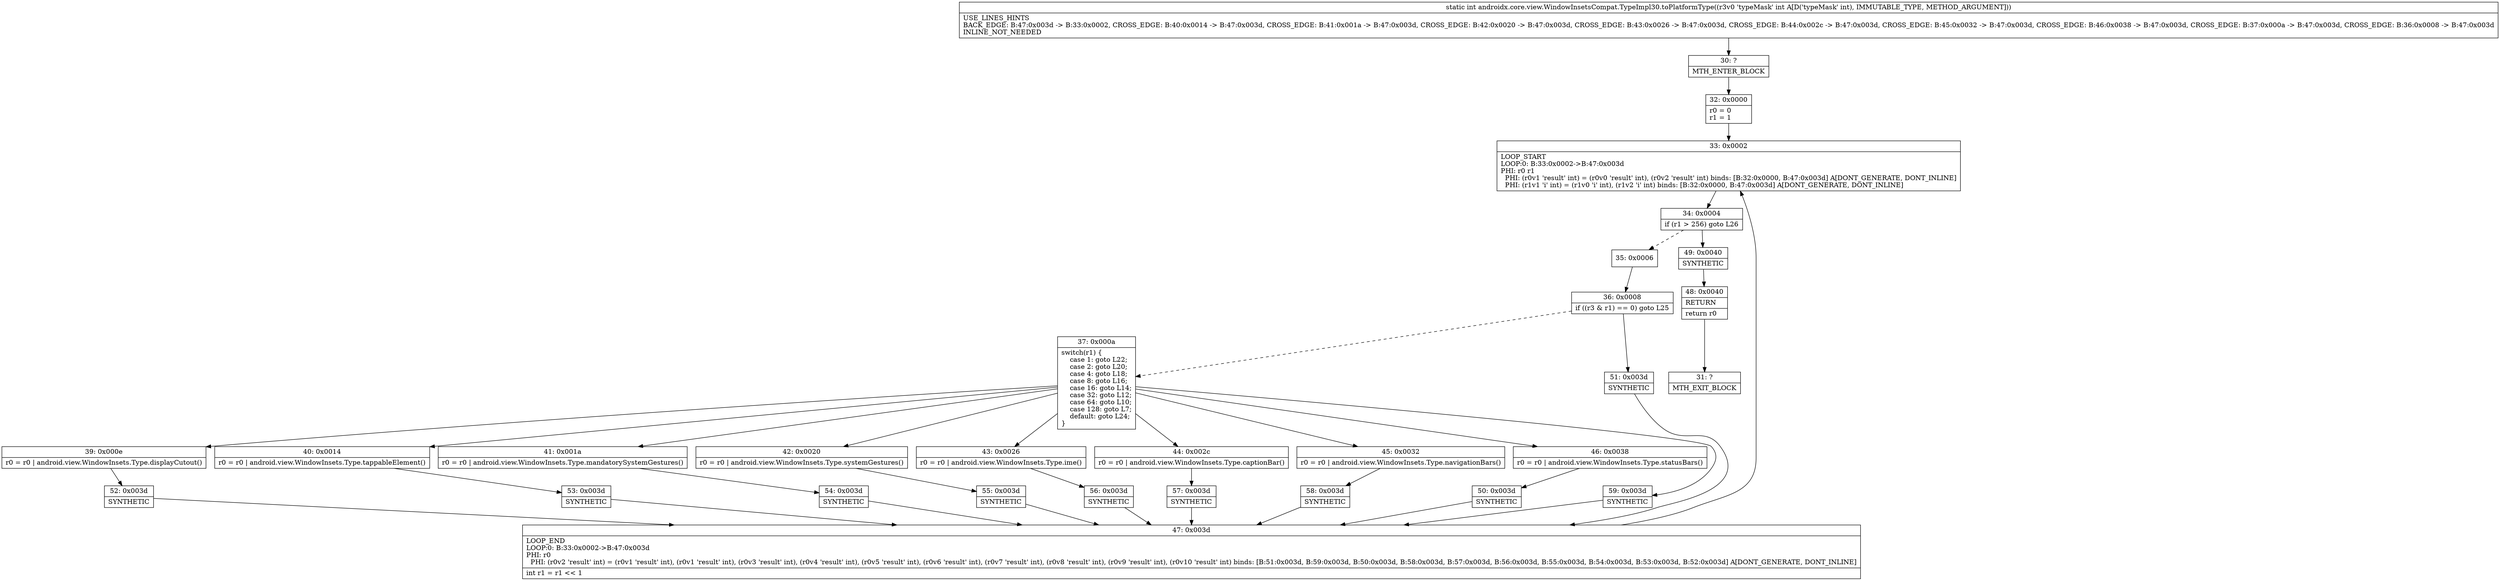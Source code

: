 digraph "CFG forandroidx.core.view.WindowInsetsCompat.TypeImpl30.toPlatformType(I)I" {
Node_30 [shape=record,label="{30\:\ ?|MTH_ENTER_BLOCK\l}"];
Node_32 [shape=record,label="{32\:\ 0x0000|r0 = 0\lr1 = 1\l}"];
Node_33 [shape=record,label="{33\:\ 0x0002|LOOP_START\lLOOP:0: B:33:0x0002\-\>B:47:0x003d\lPHI: r0 r1 \l  PHI: (r0v1 'result' int) = (r0v0 'result' int), (r0v2 'result' int) binds: [B:32:0x0000, B:47:0x003d] A[DONT_GENERATE, DONT_INLINE]\l  PHI: (r1v1 'i' int) = (r1v0 'i' int), (r1v2 'i' int) binds: [B:32:0x0000, B:47:0x003d] A[DONT_GENERATE, DONT_INLINE]\l}"];
Node_34 [shape=record,label="{34\:\ 0x0004|if (r1 \> 256) goto L26\l}"];
Node_35 [shape=record,label="{35\:\ 0x0006}"];
Node_36 [shape=record,label="{36\:\ 0x0008|if ((r3 & r1) == 0) goto L25\l}"];
Node_37 [shape=record,label="{37\:\ 0x000a|switch(r1) \{\l    case 1: goto L22;\l    case 2: goto L20;\l    case 4: goto L18;\l    case 8: goto L16;\l    case 16: goto L14;\l    case 32: goto L12;\l    case 64: goto L10;\l    case 128: goto L7;\l    default: goto L24;\l\}\l}"];
Node_39 [shape=record,label="{39\:\ 0x000e|r0 = r0 \| android.view.WindowInsets.Type.displayCutout()\l}"];
Node_52 [shape=record,label="{52\:\ 0x003d|SYNTHETIC\l}"];
Node_47 [shape=record,label="{47\:\ 0x003d|LOOP_END\lLOOP:0: B:33:0x0002\-\>B:47:0x003d\lPHI: r0 \l  PHI: (r0v2 'result' int) = (r0v1 'result' int), (r0v1 'result' int), (r0v3 'result' int), (r0v4 'result' int), (r0v5 'result' int), (r0v6 'result' int), (r0v7 'result' int), (r0v8 'result' int), (r0v9 'result' int), (r0v10 'result' int) binds: [B:51:0x003d, B:59:0x003d, B:50:0x003d, B:58:0x003d, B:57:0x003d, B:56:0x003d, B:55:0x003d, B:54:0x003d, B:53:0x003d, B:52:0x003d] A[DONT_GENERATE, DONT_INLINE]\l|int r1 = r1 \<\< 1\l}"];
Node_40 [shape=record,label="{40\:\ 0x0014|r0 = r0 \| android.view.WindowInsets.Type.tappableElement()\l}"];
Node_53 [shape=record,label="{53\:\ 0x003d|SYNTHETIC\l}"];
Node_41 [shape=record,label="{41\:\ 0x001a|r0 = r0 \| android.view.WindowInsets.Type.mandatorySystemGestures()\l}"];
Node_54 [shape=record,label="{54\:\ 0x003d|SYNTHETIC\l}"];
Node_42 [shape=record,label="{42\:\ 0x0020|r0 = r0 \| android.view.WindowInsets.Type.systemGestures()\l}"];
Node_55 [shape=record,label="{55\:\ 0x003d|SYNTHETIC\l}"];
Node_43 [shape=record,label="{43\:\ 0x0026|r0 = r0 \| android.view.WindowInsets.Type.ime()\l}"];
Node_56 [shape=record,label="{56\:\ 0x003d|SYNTHETIC\l}"];
Node_44 [shape=record,label="{44\:\ 0x002c|r0 = r0 \| android.view.WindowInsets.Type.captionBar()\l}"];
Node_57 [shape=record,label="{57\:\ 0x003d|SYNTHETIC\l}"];
Node_45 [shape=record,label="{45\:\ 0x0032|r0 = r0 \| android.view.WindowInsets.Type.navigationBars()\l}"];
Node_58 [shape=record,label="{58\:\ 0x003d|SYNTHETIC\l}"];
Node_46 [shape=record,label="{46\:\ 0x0038|r0 = r0 \| android.view.WindowInsets.Type.statusBars()\l}"];
Node_50 [shape=record,label="{50\:\ 0x003d|SYNTHETIC\l}"];
Node_59 [shape=record,label="{59\:\ 0x003d|SYNTHETIC\l}"];
Node_51 [shape=record,label="{51\:\ 0x003d|SYNTHETIC\l}"];
Node_49 [shape=record,label="{49\:\ 0x0040|SYNTHETIC\l}"];
Node_48 [shape=record,label="{48\:\ 0x0040|RETURN\l|return r0\l}"];
Node_31 [shape=record,label="{31\:\ ?|MTH_EXIT_BLOCK\l}"];
MethodNode[shape=record,label="{static int androidx.core.view.WindowInsetsCompat.TypeImpl30.toPlatformType((r3v0 'typeMask' int A[D('typeMask' int), IMMUTABLE_TYPE, METHOD_ARGUMENT]))  | USE_LINES_HINTS\lBACK_EDGE: B:47:0x003d \-\> B:33:0x0002, CROSS_EDGE: B:40:0x0014 \-\> B:47:0x003d, CROSS_EDGE: B:41:0x001a \-\> B:47:0x003d, CROSS_EDGE: B:42:0x0020 \-\> B:47:0x003d, CROSS_EDGE: B:43:0x0026 \-\> B:47:0x003d, CROSS_EDGE: B:44:0x002c \-\> B:47:0x003d, CROSS_EDGE: B:45:0x0032 \-\> B:47:0x003d, CROSS_EDGE: B:46:0x0038 \-\> B:47:0x003d, CROSS_EDGE: B:37:0x000a \-\> B:47:0x003d, CROSS_EDGE: B:36:0x0008 \-\> B:47:0x003d\lINLINE_NOT_NEEDED\l}"];
MethodNode -> Node_30;Node_30 -> Node_32;
Node_32 -> Node_33;
Node_33 -> Node_34;
Node_34 -> Node_35[style=dashed];
Node_34 -> Node_49;
Node_35 -> Node_36;
Node_36 -> Node_37[style=dashed];
Node_36 -> Node_51;
Node_37 -> Node_39;
Node_37 -> Node_40;
Node_37 -> Node_41;
Node_37 -> Node_42;
Node_37 -> Node_43;
Node_37 -> Node_44;
Node_37 -> Node_45;
Node_37 -> Node_46;
Node_37 -> Node_59;
Node_39 -> Node_52;
Node_52 -> Node_47;
Node_47 -> Node_33;
Node_40 -> Node_53;
Node_53 -> Node_47;
Node_41 -> Node_54;
Node_54 -> Node_47;
Node_42 -> Node_55;
Node_55 -> Node_47;
Node_43 -> Node_56;
Node_56 -> Node_47;
Node_44 -> Node_57;
Node_57 -> Node_47;
Node_45 -> Node_58;
Node_58 -> Node_47;
Node_46 -> Node_50;
Node_50 -> Node_47;
Node_59 -> Node_47;
Node_51 -> Node_47;
Node_49 -> Node_48;
Node_48 -> Node_31;
}

